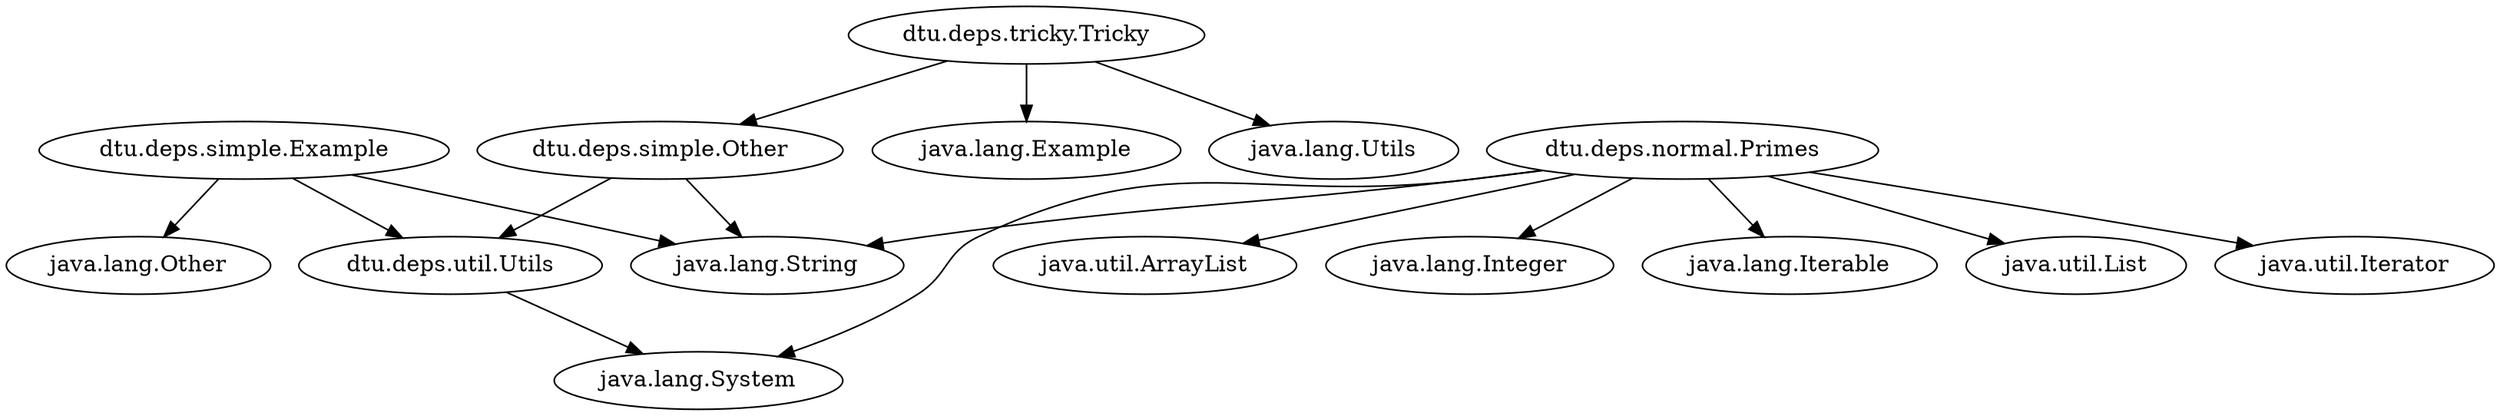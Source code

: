 // Dependencies
digraph {
	"dtu.deps.simple.Other"
	"dtu.deps.simple.Other" -> "dtu.deps.util.Utils"
	"dtu.deps.simple.Other" -> "java.lang.String"
	"dtu.deps.simple.Example"
	"dtu.deps.simple.Example" -> "java.lang.Other"
	"dtu.deps.simple.Example" -> "dtu.deps.util.Utils"
	"dtu.deps.simple.Example" -> "java.lang.String"
	"dtu.deps.util.Utils"
	"dtu.deps.util.Utils" -> "java.lang.System"
	"dtu.deps.normal.Primes"
	"dtu.deps.normal.Primes" -> "java.lang.Iterable"
	"dtu.deps.normal.Primes" -> "java.lang.System"
	"dtu.deps.normal.Primes" -> "java.util.List"
	"dtu.deps.normal.Primes" -> "java.util.Iterator"
	"dtu.deps.normal.Primes" -> "java.util.ArrayList"
	"dtu.deps.normal.Primes" -> "java.lang.Integer"
	"dtu.deps.normal.Primes" -> "java.lang.String"
	"dtu.deps.tricky.Tricky"
	"dtu.deps.tricky.Tricky" -> "dtu.deps.simple.Other"
	"dtu.deps.tricky.Tricky" -> "java.lang.Example"
	"dtu.deps.tricky.Tricky" -> "java.lang.Utils"
}
